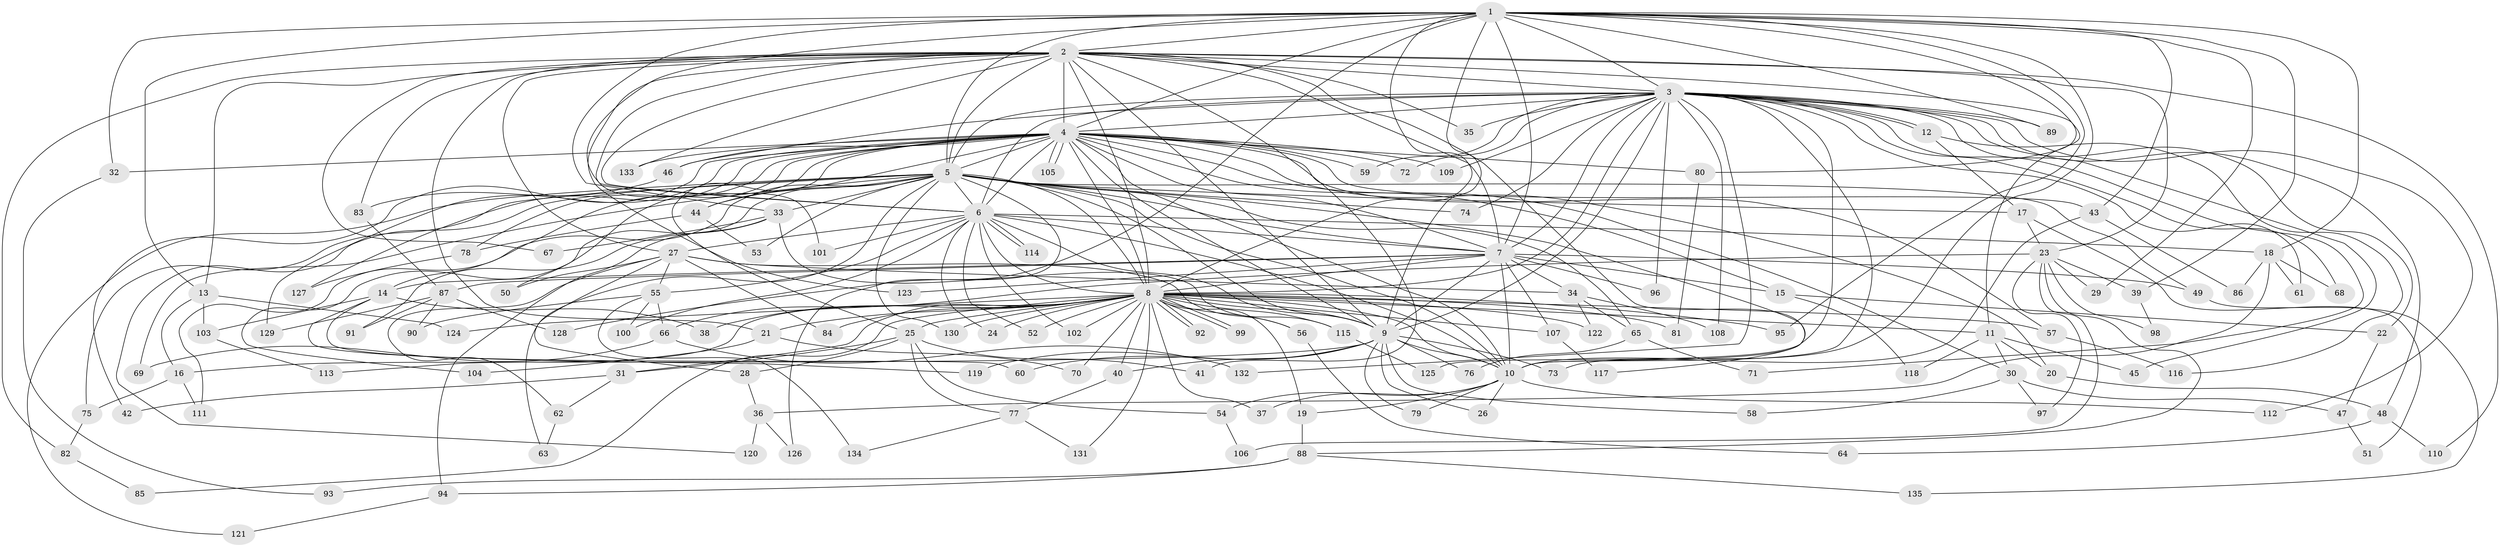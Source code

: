 // coarse degree distribution, {19: 0.021052631578947368, 25: 0.021052631578947368, 4: 0.10526315789473684, 3: 0.23157894736842105, 9: 0.021052631578947368, 34: 0.010526315789473684, 2: 0.3684210526315789, 7: 0.010526315789473684, 6: 0.05263157894736842, 5: 0.06315789473684211, 17: 0.010526315789473684, 1: 0.042105263157894736, 16: 0.021052631578947368, 12: 0.010526315789473684, 28: 0.010526315789473684}
// Generated by graph-tools (version 1.1) at 2025/36/03/04/25 23:36:34]
// undirected, 135 vertices, 295 edges
graph export_dot {
  node [color=gray90,style=filled];
  1;
  2;
  3;
  4;
  5;
  6;
  7;
  8;
  9;
  10;
  11;
  12;
  13;
  14;
  15;
  16;
  17;
  18;
  19;
  20;
  21;
  22;
  23;
  24;
  25;
  26;
  27;
  28;
  29;
  30;
  31;
  32;
  33;
  34;
  35;
  36;
  37;
  38;
  39;
  40;
  41;
  42;
  43;
  44;
  45;
  46;
  47;
  48;
  49;
  50;
  51;
  52;
  53;
  54;
  55;
  56;
  57;
  58;
  59;
  60;
  61;
  62;
  63;
  64;
  65;
  66;
  67;
  68;
  69;
  70;
  71;
  72;
  73;
  74;
  75;
  76;
  77;
  78;
  79;
  80;
  81;
  82;
  83;
  84;
  85;
  86;
  87;
  88;
  89;
  90;
  91;
  92;
  93;
  94;
  95;
  96;
  97;
  98;
  99;
  100;
  101;
  102;
  103;
  104;
  105;
  106;
  107;
  108;
  109;
  110;
  111;
  112;
  113;
  114;
  115;
  116;
  117;
  118;
  119;
  120;
  121;
  122;
  123;
  124;
  125;
  126;
  127;
  128;
  129;
  130;
  131;
  132;
  133;
  134;
  135;
  1 -- 2;
  1 -- 3;
  1 -- 4;
  1 -- 5;
  1 -- 6;
  1 -- 7;
  1 -- 8;
  1 -- 9;
  1 -- 10;
  1 -- 13;
  1 -- 18;
  1 -- 29;
  1 -- 32;
  1 -- 33;
  1 -- 39;
  1 -- 43;
  1 -- 80;
  1 -- 89;
  1 -- 95;
  1 -- 128;
  2 -- 3;
  2 -- 4;
  2 -- 5;
  2 -- 6;
  2 -- 7;
  2 -- 8;
  2 -- 9;
  2 -- 10;
  2 -- 11;
  2 -- 13;
  2 -- 21;
  2 -- 23;
  2 -- 27;
  2 -- 35;
  2 -- 41;
  2 -- 67;
  2 -- 82;
  2 -- 83;
  2 -- 101;
  2 -- 110;
  2 -- 123;
  2 -- 133;
  3 -- 4;
  3 -- 5;
  3 -- 6;
  3 -- 7;
  3 -- 8;
  3 -- 9;
  3 -- 10;
  3 -- 12;
  3 -- 12;
  3 -- 22;
  3 -- 35;
  3 -- 45;
  3 -- 46;
  3 -- 48;
  3 -- 59;
  3 -- 61;
  3 -- 68;
  3 -- 71;
  3 -- 72;
  3 -- 74;
  3 -- 89;
  3 -- 96;
  3 -- 108;
  3 -- 109;
  3 -- 112;
  3 -- 125;
  3 -- 132;
  4 -- 5;
  4 -- 6;
  4 -- 7;
  4 -- 8;
  4 -- 9;
  4 -- 10;
  4 -- 14;
  4 -- 15;
  4 -- 20;
  4 -- 25;
  4 -- 30;
  4 -- 32;
  4 -- 42;
  4 -- 43;
  4 -- 44;
  4 -- 46;
  4 -- 50;
  4 -- 57;
  4 -- 59;
  4 -- 72;
  4 -- 78;
  4 -- 80;
  4 -- 105;
  4 -- 105;
  4 -- 109;
  4 -- 127;
  4 -- 129;
  4 -- 133;
  5 -- 6;
  5 -- 7;
  5 -- 8;
  5 -- 9;
  5 -- 10;
  5 -- 17;
  5 -- 33;
  5 -- 44;
  5 -- 49;
  5 -- 53;
  5 -- 63;
  5 -- 65;
  5 -- 69;
  5 -- 74;
  5 -- 75;
  5 -- 104;
  5 -- 111;
  5 -- 117;
  5 -- 120;
  5 -- 121;
  5 -- 126;
  5 -- 130;
  6 -- 7;
  6 -- 8;
  6 -- 9;
  6 -- 10;
  6 -- 18;
  6 -- 24;
  6 -- 27;
  6 -- 52;
  6 -- 55;
  6 -- 100;
  6 -- 101;
  6 -- 102;
  6 -- 114;
  6 -- 114;
  7 -- 8;
  7 -- 9;
  7 -- 10;
  7 -- 14;
  7 -- 15;
  7 -- 34;
  7 -- 49;
  7 -- 87;
  7 -- 96;
  7 -- 107;
  7 -- 123;
  8 -- 9;
  8 -- 10;
  8 -- 11;
  8 -- 19;
  8 -- 21;
  8 -- 24;
  8 -- 25;
  8 -- 31;
  8 -- 37;
  8 -- 38;
  8 -- 40;
  8 -- 52;
  8 -- 56;
  8 -- 57;
  8 -- 70;
  8 -- 81;
  8 -- 84;
  8 -- 85;
  8 -- 92;
  8 -- 92;
  8 -- 95;
  8 -- 99;
  8 -- 99;
  8 -- 102;
  8 -- 107;
  8 -- 113;
  8 -- 115;
  8 -- 122;
  8 -- 124;
  8 -- 130;
  8 -- 131;
  9 -- 10;
  9 -- 16;
  9 -- 26;
  9 -- 40;
  9 -- 58;
  9 -- 60;
  9 -- 73;
  9 -- 76;
  9 -- 79;
  9 -- 119;
  10 -- 19;
  10 -- 26;
  10 -- 37;
  10 -- 54;
  10 -- 79;
  10 -- 112;
  11 -- 20;
  11 -- 30;
  11 -- 45;
  11 -- 118;
  12 -- 17;
  12 -- 116;
  13 -- 16;
  13 -- 103;
  13 -- 124;
  14 -- 38;
  14 -- 60;
  14 -- 103;
  14 -- 119;
  15 -- 22;
  15 -- 118;
  16 -- 75;
  16 -- 111;
  17 -- 23;
  17 -- 51;
  18 -- 36;
  18 -- 61;
  18 -- 68;
  18 -- 86;
  19 -- 88;
  20 -- 48;
  21 -- 70;
  21 -- 104;
  22 -- 47;
  23 -- 29;
  23 -- 39;
  23 -- 66;
  23 -- 88;
  23 -- 97;
  23 -- 98;
  23 -- 106;
  25 -- 28;
  25 -- 31;
  25 -- 41;
  25 -- 54;
  25 -- 77;
  27 -- 28;
  27 -- 34;
  27 -- 50;
  27 -- 55;
  27 -- 56;
  27 -- 62;
  27 -- 84;
  28 -- 36;
  30 -- 47;
  30 -- 58;
  30 -- 97;
  31 -- 42;
  31 -- 62;
  32 -- 93;
  33 -- 67;
  33 -- 91;
  33 -- 94;
  33 -- 115;
  34 -- 65;
  34 -- 108;
  34 -- 122;
  36 -- 120;
  36 -- 126;
  39 -- 98;
  40 -- 77;
  43 -- 73;
  43 -- 86;
  44 -- 53;
  44 -- 78;
  46 -- 83;
  47 -- 51;
  48 -- 64;
  48 -- 110;
  49 -- 135;
  54 -- 106;
  55 -- 66;
  55 -- 90;
  55 -- 100;
  55 -- 134;
  56 -- 64;
  57 -- 116;
  62 -- 63;
  65 -- 71;
  65 -- 76;
  66 -- 69;
  66 -- 132;
  75 -- 82;
  77 -- 131;
  77 -- 134;
  78 -- 127;
  80 -- 81;
  82 -- 85;
  83 -- 87;
  87 -- 90;
  87 -- 91;
  87 -- 128;
  87 -- 129;
  88 -- 93;
  88 -- 94;
  88 -- 135;
  94 -- 121;
  103 -- 113;
  107 -- 117;
  115 -- 125;
}
